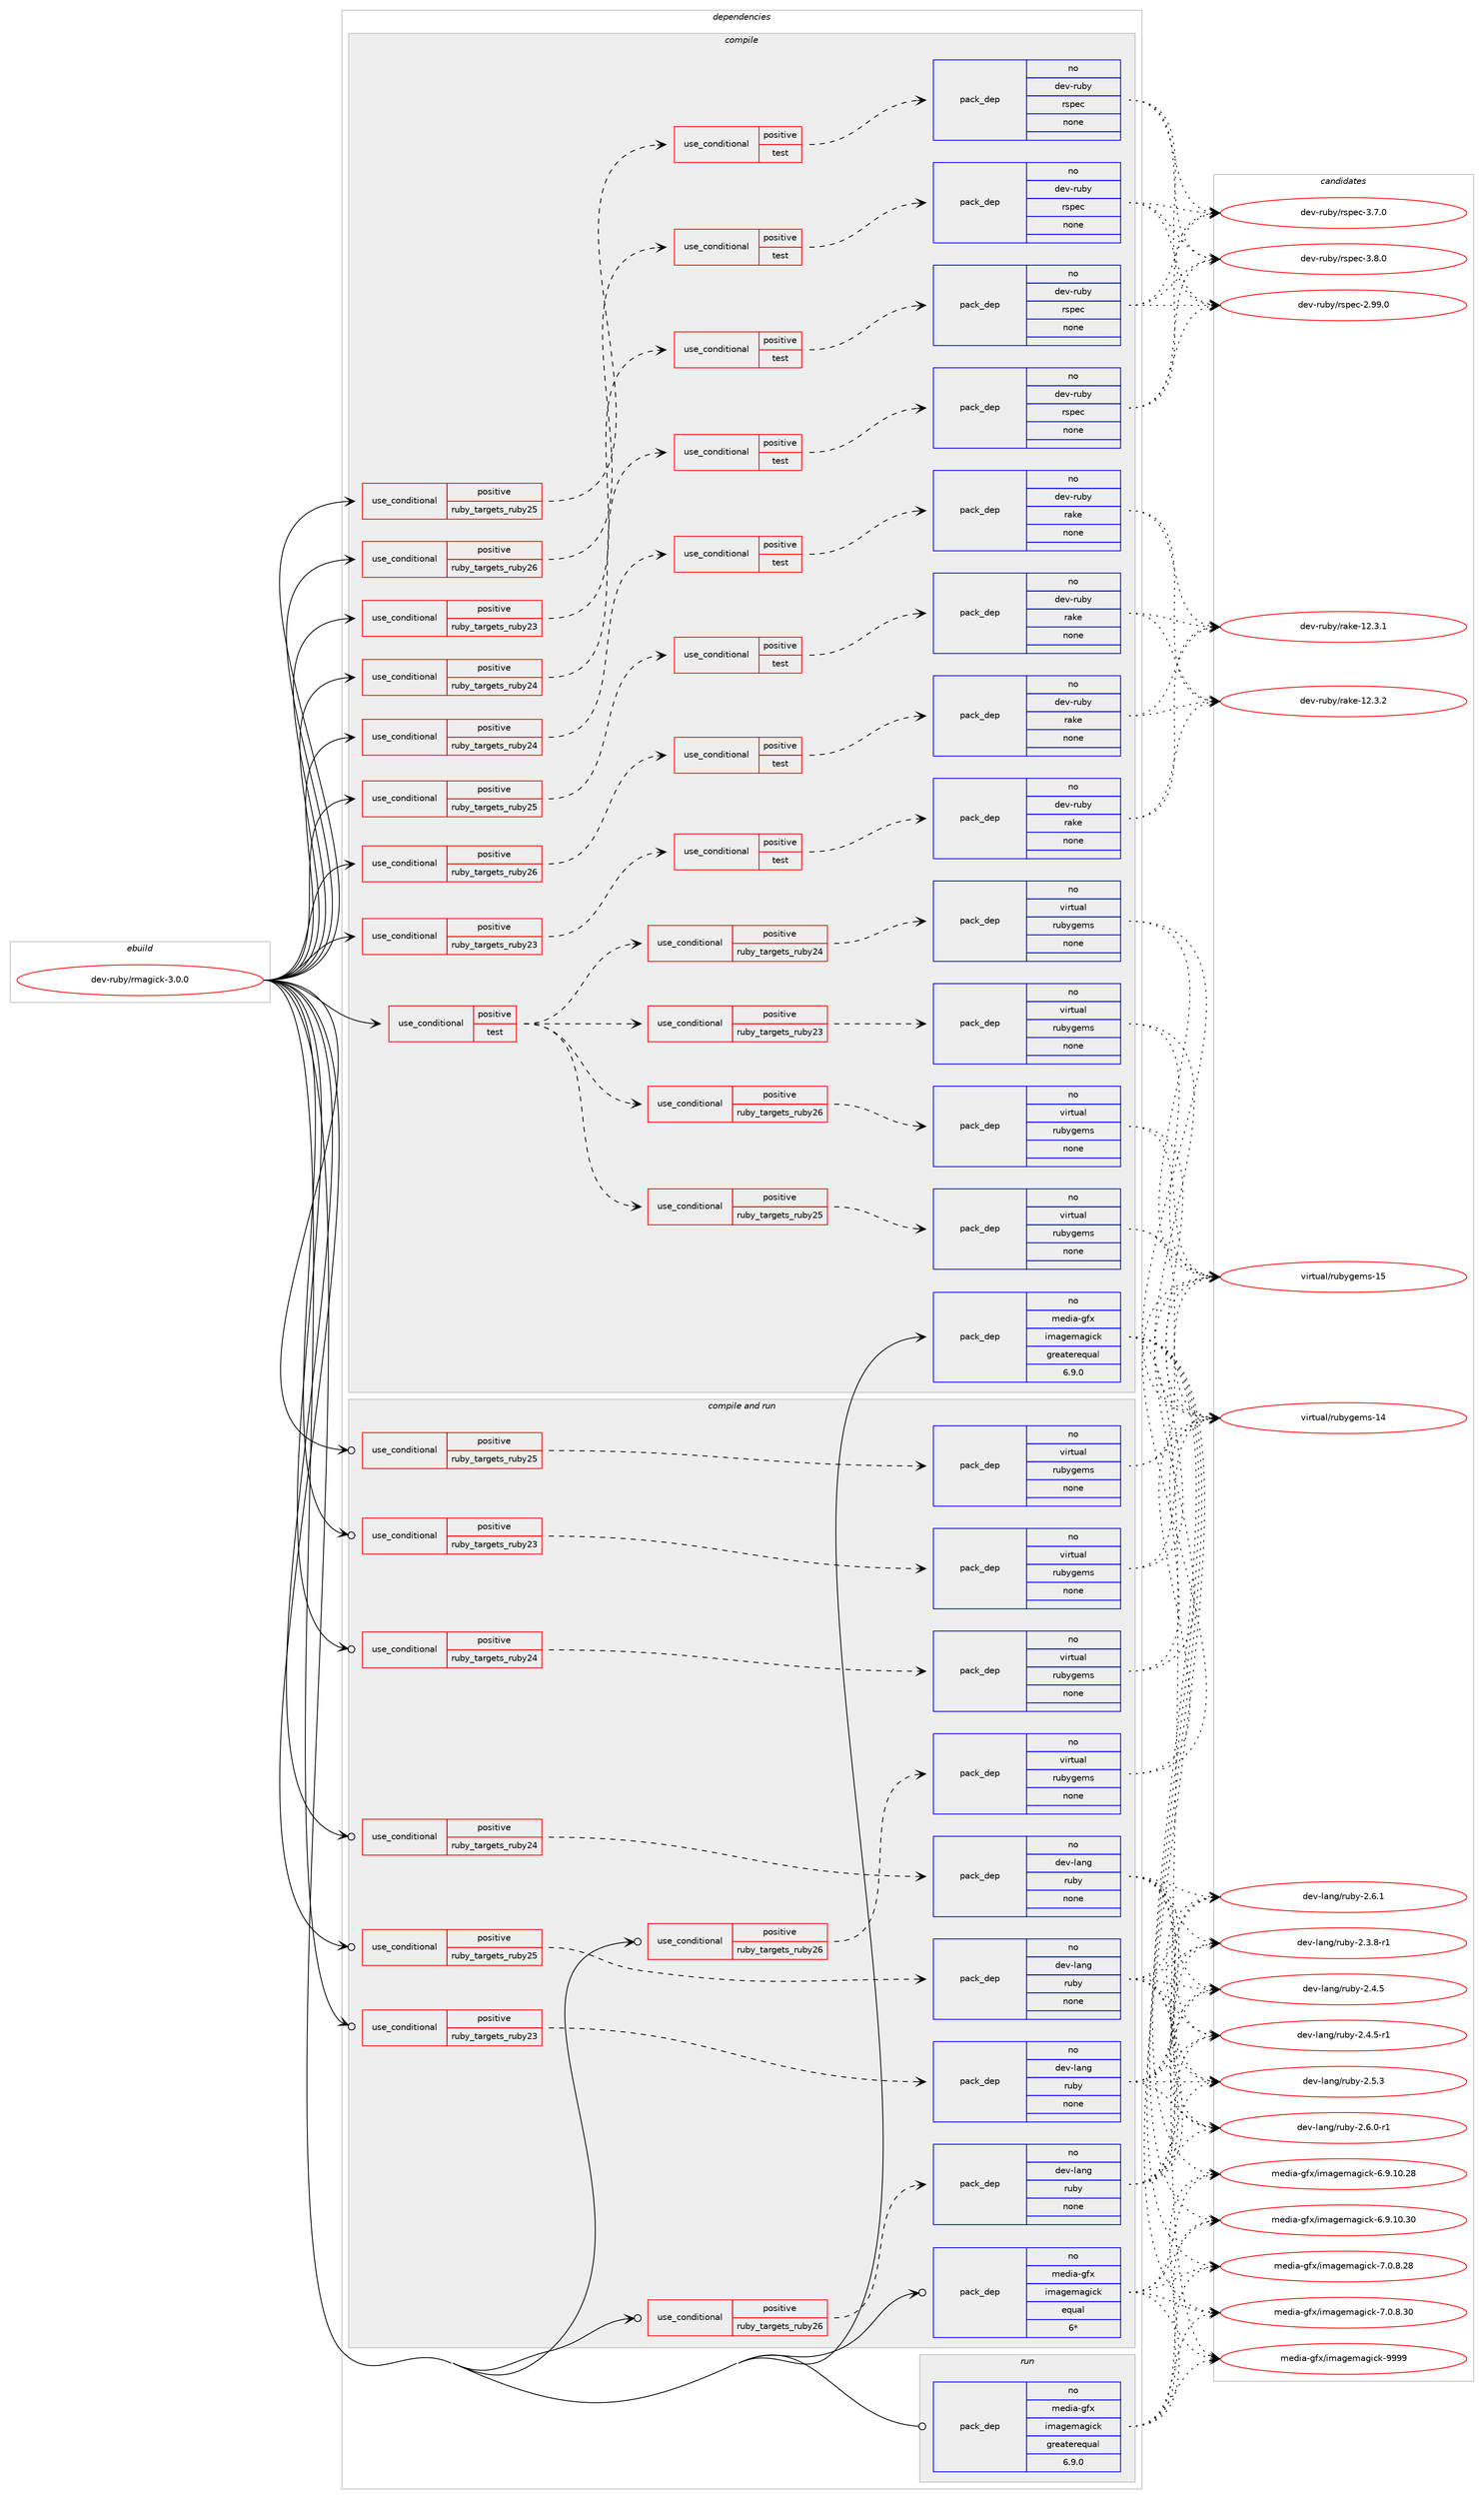 digraph prolog {

# *************
# Graph options
# *************

newrank=true;
concentrate=true;
compound=true;
graph [rankdir=LR,fontname=Helvetica,fontsize=10,ranksep=1.5];#, ranksep=2.5, nodesep=0.2];
edge  [arrowhead=vee];
node  [fontname=Helvetica,fontsize=10];

# **********
# The ebuild
# **********

subgraph cluster_leftcol {
color=gray;
rank=same;
label=<<i>ebuild</i>>;
id [label="dev-ruby/rmagick-3.0.0", color=red, width=4, href="../dev-ruby/rmagick-3.0.0.svg"];
}

# ****************
# The dependencies
# ****************

subgraph cluster_midcol {
color=gray;
label=<<i>dependencies</i>>;
subgraph cluster_compile {
fillcolor="#eeeeee";
style=filled;
label=<<i>compile</i>>;
subgraph cond413480 {
dependency1519468 [label=<<TABLE BORDER="0" CELLBORDER="1" CELLSPACING="0" CELLPADDING="4"><TR><TD ROWSPAN="3" CELLPADDING="10">use_conditional</TD></TR><TR><TD>positive</TD></TR><TR><TD>ruby_targets_ruby23</TD></TR></TABLE>>, shape=none, color=red];
subgraph cond413481 {
dependency1519469 [label=<<TABLE BORDER="0" CELLBORDER="1" CELLSPACING="0" CELLPADDING="4"><TR><TD ROWSPAN="3" CELLPADDING="10">use_conditional</TD></TR><TR><TD>positive</TD></TR><TR><TD>test</TD></TR></TABLE>>, shape=none, color=red];
subgraph pack1082482 {
dependency1519470 [label=<<TABLE BORDER="0" CELLBORDER="1" CELLSPACING="0" CELLPADDING="4" WIDTH="220"><TR><TD ROWSPAN="6" CELLPADDING="30">pack_dep</TD></TR><TR><TD WIDTH="110">no</TD></TR><TR><TD>dev-ruby</TD></TR><TR><TD>rake</TD></TR><TR><TD>none</TD></TR><TR><TD></TD></TR></TABLE>>, shape=none, color=blue];
}
dependency1519469:e -> dependency1519470:w [weight=20,style="dashed",arrowhead="vee"];
}
dependency1519468:e -> dependency1519469:w [weight=20,style="dashed",arrowhead="vee"];
}
id:e -> dependency1519468:w [weight=20,style="solid",arrowhead="vee"];
subgraph cond413482 {
dependency1519471 [label=<<TABLE BORDER="0" CELLBORDER="1" CELLSPACING="0" CELLPADDING="4"><TR><TD ROWSPAN="3" CELLPADDING="10">use_conditional</TD></TR><TR><TD>positive</TD></TR><TR><TD>ruby_targets_ruby23</TD></TR></TABLE>>, shape=none, color=red];
subgraph cond413483 {
dependency1519472 [label=<<TABLE BORDER="0" CELLBORDER="1" CELLSPACING="0" CELLPADDING="4"><TR><TD ROWSPAN="3" CELLPADDING="10">use_conditional</TD></TR><TR><TD>positive</TD></TR><TR><TD>test</TD></TR></TABLE>>, shape=none, color=red];
subgraph pack1082483 {
dependency1519473 [label=<<TABLE BORDER="0" CELLBORDER="1" CELLSPACING="0" CELLPADDING="4" WIDTH="220"><TR><TD ROWSPAN="6" CELLPADDING="30">pack_dep</TD></TR><TR><TD WIDTH="110">no</TD></TR><TR><TD>dev-ruby</TD></TR><TR><TD>rspec</TD></TR><TR><TD>none</TD></TR><TR><TD></TD></TR></TABLE>>, shape=none, color=blue];
}
dependency1519472:e -> dependency1519473:w [weight=20,style="dashed",arrowhead="vee"];
}
dependency1519471:e -> dependency1519472:w [weight=20,style="dashed",arrowhead="vee"];
}
id:e -> dependency1519471:w [weight=20,style="solid",arrowhead="vee"];
subgraph cond413484 {
dependency1519474 [label=<<TABLE BORDER="0" CELLBORDER="1" CELLSPACING="0" CELLPADDING="4"><TR><TD ROWSPAN="3" CELLPADDING="10">use_conditional</TD></TR><TR><TD>positive</TD></TR><TR><TD>ruby_targets_ruby24</TD></TR></TABLE>>, shape=none, color=red];
subgraph cond413485 {
dependency1519475 [label=<<TABLE BORDER="0" CELLBORDER="1" CELLSPACING="0" CELLPADDING="4"><TR><TD ROWSPAN="3" CELLPADDING="10">use_conditional</TD></TR><TR><TD>positive</TD></TR><TR><TD>test</TD></TR></TABLE>>, shape=none, color=red];
subgraph pack1082484 {
dependency1519476 [label=<<TABLE BORDER="0" CELLBORDER="1" CELLSPACING="0" CELLPADDING="4" WIDTH="220"><TR><TD ROWSPAN="6" CELLPADDING="30">pack_dep</TD></TR><TR><TD WIDTH="110">no</TD></TR><TR><TD>dev-ruby</TD></TR><TR><TD>rake</TD></TR><TR><TD>none</TD></TR><TR><TD></TD></TR></TABLE>>, shape=none, color=blue];
}
dependency1519475:e -> dependency1519476:w [weight=20,style="dashed",arrowhead="vee"];
}
dependency1519474:e -> dependency1519475:w [weight=20,style="dashed",arrowhead="vee"];
}
id:e -> dependency1519474:w [weight=20,style="solid",arrowhead="vee"];
subgraph cond413486 {
dependency1519477 [label=<<TABLE BORDER="0" CELLBORDER="1" CELLSPACING="0" CELLPADDING="4"><TR><TD ROWSPAN="3" CELLPADDING="10">use_conditional</TD></TR><TR><TD>positive</TD></TR><TR><TD>ruby_targets_ruby24</TD></TR></TABLE>>, shape=none, color=red];
subgraph cond413487 {
dependency1519478 [label=<<TABLE BORDER="0" CELLBORDER="1" CELLSPACING="0" CELLPADDING="4"><TR><TD ROWSPAN="3" CELLPADDING="10">use_conditional</TD></TR><TR><TD>positive</TD></TR><TR><TD>test</TD></TR></TABLE>>, shape=none, color=red];
subgraph pack1082485 {
dependency1519479 [label=<<TABLE BORDER="0" CELLBORDER="1" CELLSPACING="0" CELLPADDING="4" WIDTH="220"><TR><TD ROWSPAN="6" CELLPADDING="30">pack_dep</TD></TR><TR><TD WIDTH="110">no</TD></TR><TR><TD>dev-ruby</TD></TR><TR><TD>rspec</TD></TR><TR><TD>none</TD></TR><TR><TD></TD></TR></TABLE>>, shape=none, color=blue];
}
dependency1519478:e -> dependency1519479:w [weight=20,style="dashed",arrowhead="vee"];
}
dependency1519477:e -> dependency1519478:w [weight=20,style="dashed",arrowhead="vee"];
}
id:e -> dependency1519477:w [weight=20,style="solid",arrowhead="vee"];
subgraph cond413488 {
dependency1519480 [label=<<TABLE BORDER="0" CELLBORDER="1" CELLSPACING="0" CELLPADDING="4"><TR><TD ROWSPAN="3" CELLPADDING="10">use_conditional</TD></TR><TR><TD>positive</TD></TR><TR><TD>ruby_targets_ruby25</TD></TR></TABLE>>, shape=none, color=red];
subgraph cond413489 {
dependency1519481 [label=<<TABLE BORDER="0" CELLBORDER="1" CELLSPACING="0" CELLPADDING="4"><TR><TD ROWSPAN="3" CELLPADDING="10">use_conditional</TD></TR><TR><TD>positive</TD></TR><TR><TD>test</TD></TR></TABLE>>, shape=none, color=red];
subgraph pack1082486 {
dependency1519482 [label=<<TABLE BORDER="0" CELLBORDER="1" CELLSPACING="0" CELLPADDING="4" WIDTH="220"><TR><TD ROWSPAN="6" CELLPADDING="30">pack_dep</TD></TR><TR><TD WIDTH="110">no</TD></TR><TR><TD>dev-ruby</TD></TR><TR><TD>rake</TD></TR><TR><TD>none</TD></TR><TR><TD></TD></TR></TABLE>>, shape=none, color=blue];
}
dependency1519481:e -> dependency1519482:w [weight=20,style="dashed",arrowhead="vee"];
}
dependency1519480:e -> dependency1519481:w [weight=20,style="dashed",arrowhead="vee"];
}
id:e -> dependency1519480:w [weight=20,style="solid",arrowhead="vee"];
subgraph cond413490 {
dependency1519483 [label=<<TABLE BORDER="0" CELLBORDER="1" CELLSPACING="0" CELLPADDING="4"><TR><TD ROWSPAN="3" CELLPADDING="10">use_conditional</TD></TR><TR><TD>positive</TD></TR><TR><TD>ruby_targets_ruby25</TD></TR></TABLE>>, shape=none, color=red];
subgraph cond413491 {
dependency1519484 [label=<<TABLE BORDER="0" CELLBORDER="1" CELLSPACING="0" CELLPADDING="4"><TR><TD ROWSPAN="3" CELLPADDING="10">use_conditional</TD></TR><TR><TD>positive</TD></TR><TR><TD>test</TD></TR></TABLE>>, shape=none, color=red];
subgraph pack1082487 {
dependency1519485 [label=<<TABLE BORDER="0" CELLBORDER="1" CELLSPACING="0" CELLPADDING="4" WIDTH="220"><TR><TD ROWSPAN="6" CELLPADDING="30">pack_dep</TD></TR><TR><TD WIDTH="110">no</TD></TR><TR><TD>dev-ruby</TD></TR><TR><TD>rspec</TD></TR><TR><TD>none</TD></TR><TR><TD></TD></TR></TABLE>>, shape=none, color=blue];
}
dependency1519484:e -> dependency1519485:w [weight=20,style="dashed",arrowhead="vee"];
}
dependency1519483:e -> dependency1519484:w [weight=20,style="dashed",arrowhead="vee"];
}
id:e -> dependency1519483:w [weight=20,style="solid",arrowhead="vee"];
subgraph cond413492 {
dependency1519486 [label=<<TABLE BORDER="0" CELLBORDER="1" CELLSPACING="0" CELLPADDING="4"><TR><TD ROWSPAN="3" CELLPADDING="10">use_conditional</TD></TR><TR><TD>positive</TD></TR><TR><TD>ruby_targets_ruby26</TD></TR></TABLE>>, shape=none, color=red];
subgraph cond413493 {
dependency1519487 [label=<<TABLE BORDER="0" CELLBORDER="1" CELLSPACING="0" CELLPADDING="4"><TR><TD ROWSPAN="3" CELLPADDING="10">use_conditional</TD></TR><TR><TD>positive</TD></TR><TR><TD>test</TD></TR></TABLE>>, shape=none, color=red];
subgraph pack1082488 {
dependency1519488 [label=<<TABLE BORDER="0" CELLBORDER="1" CELLSPACING="0" CELLPADDING="4" WIDTH="220"><TR><TD ROWSPAN="6" CELLPADDING="30">pack_dep</TD></TR><TR><TD WIDTH="110">no</TD></TR><TR><TD>dev-ruby</TD></TR><TR><TD>rake</TD></TR><TR><TD>none</TD></TR><TR><TD></TD></TR></TABLE>>, shape=none, color=blue];
}
dependency1519487:e -> dependency1519488:w [weight=20,style="dashed",arrowhead="vee"];
}
dependency1519486:e -> dependency1519487:w [weight=20,style="dashed",arrowhead="vee"];
}
id:e -> dependency1519486:w [weight=20,style="solid",arrowhead="vee"];
subgraph cond413494 {
dependency1519489 [label=<<TABLE BORDER="0" CELLBORDER="1" CELLSPACING="0" CELLPADDING="4"><TR><TD ROWSPAN="3" CELLPADDING="10">use_conditional</TD></TR><TR><TD>positive</TD></TR><TR><TD>ruby_targets_ruby26</TD></TR></TABLE>>, shape=none, color=red];
subgraph cond413495 {
dependency1519490 [label=<<TABLE BORDER="0" CELLBORDER="1" CELLSPACING="0" CELLPADDING="4"><TR><TD ROWSPAN="3" CELLPADDING="10">use_conditional</TD></TR><TR><TD>positive</TD></TR><TR><TD>test</TD></TR></TABLE>>, shape=none, color=red];
subgraph pack1082489 {
dependency1519491 [label=<<TABLE BORDER="0" CELLBORDER="1" CELLSPACING="0" CELLPADDING="4" WIDTH="220"><TR><TD ROWSPAN="6" CELLPADDING="30">pack_dep</TD></TR><TR><TD WIDTH="110">no</TD></TR><TR><TD>dev-ruby</TD></TR><TR><TD>rspec</TD></TR><TR><TD>none</TD></TR><TR><TD></TD></TR></TABLE>>, shape=none, color=blue];
}
dependency1519490:e -> dependency1519491:w [weight=20,style="dashed",arrowhead="vee"];
}
dependency1519489:e -> dependency1519490:w [weight=20,style="dashed",arrowhead="vee"];
}
id:e -> dependency1519489:w [weight=20,style="solid",arrowhead="vee"];
subgraph cond413496 {
dependency1519492 [label=<<TABLE BORDER="0" CELLBORDER="1" CELLSPACING="0" CELLPADDING="4"><TR><TD ROWSPAN="3" CELLPADDING="10">use_conditional</TD></TR><TR><TD>positive</TD></TR><TR><TD>test</TD></TR></TABLE>>, shape=none, color=red];
subgraph cond413497 {
dependency1519493 [label=<<TABLE BORDER="0" CELLBORDER="1" CELLSPACING="0" CELLPADDING="4"><TR><TD ROWSPAN="3" CELLPADDING="10">use_conditional</TD></TR><TR><TD>positive</TD></TR><TR><TD>ruby_targets_ruby23</TD></TR></TABLE>>, shape=none, color=red];
subgraph pack1082490 {
dependency1519494 [label=<<TABLE BORDER="0" CELLBORDER="1" CELLSPACING="0" CELLPADDING="4" WIDTH="220"><TR><TD ROWSPAN="6" CELLPADDING="30">pack_dep</TD></TR><TR><TD WIDTH="110">no</TD></TR><TR><TD>virtual</TD></TR><TR><TD>rubygems</TD></TR><TR><TD>none</TD></TR><TR><TD></TD></TR></TABLE>>, shape=none, color=blue];
}
dependency1519493:e -> dependency1519494:w [weight=20,style="dashed",arrowhead="vee"];
}
dependency1519492:e -> dependency1519493:w [weight=20,style="dashed",arrowhead="vee"];
subgraph cond413498 {
dependency1519495 [label=<<TABLE BORDER="0" CELLBORDER="1" CELLSPACING="0" CELLPADDING="4"><TR><TD ROWSPAN="3" CELLPADDING="10">use_conditional</TD></TR><TR><TD>positive</TD></TR><TR><TD>ruby_targets_ruby24</TD></TR></TABLE>>, shape=none, color=red];
subgraph pack1082491 {
dependency1519496 [label=<<TABLE BORDER="0" CELLBORDER="1" CELLSPACING="0" CELLPADDING="4" WIDTH="220"><TR><TD ROWSPAN="6" CELLPADDING="30">pack_dep</TD></TR><TR><TD WIDTH="110">no</TD></TR><TR><TD>virtual</TD></TR><TR><TD>rubygems</TD></TR><TR><TD>none</TD></TR><TR><TD></TD></TR></TABLE>>, shape=none, color=blue];
}
dependency1519495:e -> dependency1519496:w [weight=20,style="dashed",arrowhead="vee"];
}
dependency1519492:e -> dependency1519495:w [weight=20,style="dashed",arrowhead="vee"];
subgraph cond413499 {
dependency1519497 [label=<<TABLE BORDER="0" CELLBORDER="1" CELLSPACING="0" CELLPADDING="4"><TR><TD ROWSPAN="3" CELLPADDING="10">use_conditional</TD></TR><TR><TD>positive</TD></TR><TR><TD>ruby_targets_ruby25</TD></TR></TABLE>>, shape=none, color=red];
subgraph pack1082492 {
dependency1519498 [label=<<TABLE BORDER="0" CELLBORDER="1" CELLSPACING="0" CELLPADDING="4" WIDTH="220"><TR><TD ROWSPAN="6" CELLPADDING="30">pack_dep</TD></TR><TR><TD WIDTH="110">no</TD></TR><TR><TD>virtual</TD></TR><TR><TD>rubygems</TD></TR><TR><TD>none</TD></TR><TR><TD></TD></TR></TABLE>>, shape=none, color=blue];
}
dependency1519497:e -> dependency1519498:w [weight=20,style="dashed",arrowhead="vee"];
}
dependency1519492:e -> dependency1519497:w [weight=20,style="dashed",arrowhead="vee"];
subgraph cond413500 {
dependency1519499 [label=<<TABLE BORDER="0" CELLBORDER="1" CELLSPACING="0" CELLPADDING="4"><TR><TD ROWSPAN="3" CELLPADDING="10">use_conditional</TD></TR><TR><TD>positive</TD></TR><TR><TD>ruby_targets_ruby26</TD></TR></TABLE>>, shape=none, color=red];
subgraph pack1082493 {
dependency1519500 [label=<<TABLE BORDER="0" CELLBORDER="1" CELLSPACING="0" CELLPADDING="4" WIDTH="220"><TR><TD ROWSPAN="6" CELLPADDING="30">pack_dep</TD></TR><TR><TD WIDTH="110">no</TD></TR><TR><TD>virtual</TD></TR><TR><TD>rubygems</TD></TR><TR><TD>none</TD></TR><TR><TD></TD></TR></TABLE>>, shape=none, color=blue];
}
dependency1519499:e -> dependency1519500:w [weight=20,style="dashed",arrowhead="vee"];
}
dependency1519492:e -> dependency1519499:w [weight=20,style="dashed",arrowhead="vee"];
}
id:e -> dependency1519492:w [weight=20,style="solid",arrowhead="vee"];
subgraph pack1082494 {
dependency1519501 [label=<<TABLE BORDER="0" CELLBORDER="1" CELLSPACING="0" CELLPADDING="4" WIDTH="220"><TR><TD ROWSPAN="6" CELLPADDING="30">pack_dep</TD></TR><TR><TD WIDTH="110">no</TD></TR><TR><TD>media-gfx</TD></TR><TR><TD>imagemagick</TD></TR><TR><TD>greaterequal</TD></TR><TR><TD>6.9.0</TD></TR></TABLE>>, shape=none, color=blue];
}
id:e -> dependency1519501:w [weight=20,style="solid",arrowhead="vee"];
}
subgraph cluster_compileandrun {
fillcolor="#eeeeee";
style=filled;
label=<<i>compile and run</i>>;
subgraph cond413501 {
dependency1519502 [label=<<TABLE BORDER="0" CELLBORDER="1" CELLSPACING="0" CELLPADDING="4"><TR><TD ROWSPAN="3" CELLPADDING="10">use_conditional</TD></TR><TR><TD>positive</TD></TR><TR><TD>ruby_targets_ruby23</TD></TR></TABLE>>, shape=none, color=red];
subgraph pack1082495 {
dependency1519503 [label=<<TABLE BORDER="0" CELLBORDER="1" CELLSPACING="0" CELLPADDING="4" WIDTH="220"><TR><TD ROWSPAN="6" CELLPADDING="30">pack_dep</TD></TR><TR><TD WIDTH="110">no</TD></TR><TR><TD>dev-lang</TD></TR><TR><TD>ruby</TD></TR><TR><TD>none</TD></TR><TR><TD></TD></TR></TABLE>>, shape=none, color=blue];
}
dependency1519502:e -> dependency1519503:w [weight=20,style="dashed",arrowhead="vee"];
}
id:e -> dependency1519502:w [weight=20,style="solid",arrowhead="odotvee"];
subgraph cond413502 {
dependency1519504 [label=<<TABLE BORDER="0" CELLBORDER="1" CELLSPACING="0" CELLPADDING="4"><TR><TD ROWSPAN="3" CELLPADDING="10">use_conditional</TD></TR><TR><TD>positive</TD></TR><TR><TD>ruby_targets_ruby23</TD></TR></TABLE>>, shape=none, color=red];
subgraph pack1082496 {
dependency1519505 [label=<<TABLE BORDER="0" CELLBORDER="1" CELLSPACING="0" CELLPADDING="4" WIDTH="220"><TR><TD ROWSPAN="6" CELLPADDING="30">pack_dep</TD></TR><TR><TD WIDTH="110">no</TD></TR><TR><TD>virtual</TD></TR><TR><TD>rubygems</TD></TR><TR><TD>none</TD></TR><TR><TD></TD></TR></TABLE>>, shape=none, color=blue];
}
dependency1519504:e -> dependency1519505:w [weight=20,style="dashed",arrowhead="vee"];
}
id:e -> dependency1519504:w [weight=20,style="solid",arrowhead="odotvee"];
subgraph cond413503 {
dependency1519506 [label=<<TABLE BORDER="0" CELLBORDER="1" CELLSPACING="0" CELLPADDING="4"><TR><TD ROWSPAN="3" CELLPADDING="10">use_conditional</TD></TR><TR><TD>positive</TD></TR><TR><TD>ruby_targets_ruby24</TD></TR></TABLE>>, shape=none, color=red];
subgraph pack1082497 {
dependency1519507 [label=<<TABLE BORDER="0" CELLBORDER="1" CELLSPACING="0" CELLPADDING="4" WIDTH="220"><TR><TD ROWSPAN="6" CELLPADDING="30">pack_dep</TD></TR><TR><TD WIDTH="110">no</TD></TR><TR><TD>dev-lang</TD></TR><TR><TD>ruby</TD></TR><TR><TD>none</TD></TR><TR><TD></TD></TR></TABLE>>, shape=none, color=blue];
}
dependency1519506:e -> dependency1519507:w [weight=20,style="dashed",arrowhead="vee"];
}
id:e -> dependency1519506:w [weight=20,style="solid",arrowhead="odotvee"];
subgraph cond413504 {
dependency1519508 [label=<<TABLE BORDER="0" CELLBORDER="1" CELLSPACING="0" CELLPADDING="4"><TR><TD ROWSPAN="3" CELLPADDING="10">use_conditional</TD></TR><TR><TD>positive</TD></TR><TR><TD>ruby_targets_ruby24</TD></TR></TABLE>>, shape=none, color=red];
subgraph pack1082498 {
dependency1519509 [label=<<TABLE BORDER="0" CELLBORDER="1" CELLSPACING="0" CELLPADDING="4" WIDTH="220"><TR><TD ROWSPAN="6" CELLPADDING="30">pack_dep</TD></TR><TR><TD WIDTH="110">no</TD></TR><TR><TD>virtual</TD></TR><TR><TD>rubygems</TD></TR><TR><TD>none</TD></TR><TR><TD></TD></TR></TABLE>>, shape=none, color=blue];
}
dependency1519508:e -> dependency1519509:w [weight=20,style="dashed",arrowhead="vee"];
}
id:e -> dependency1519508:w [weight=20,style="solid",arrowhead="odotvee"];
subgraph cond413505 {
dependency1519510 [label=<<TABLE BORDER="0" CELLBORDER="1" CELLSPACING="0" CELLPADDING="4"><TR><TD ROWSPAN="3" CELLPADDING="10">use_conditional</TD></TR><TR><TD>positive</TD></TR><TR><TD>ruby_targets_ruby25</TD></TR></TABLE>>, shape=none, color=red];
subgraph pack1082499 {
dependency1519511 [label=<<TABLE BORDER="0" CELLBORDER="1" CELLSPACING="0" CELLPADDING="4" WIDTH="220"><TR><TD ROWSPAN="6" CELLPADDING="30">pack_dep</TD></TR><TR><TD WIDTH="110">no</TD></TR><TR><TD>dev-lang</TD></TR><TR><TD>ruby</TD></TR><TR><TD>none</TD></TR><TR><TD></TD></TR></TABLE>>, shape=none, color=blue];
}
dependency1519510:e -> dependency1519511:w [weight=20,style="dashed",arrowhead="vee"];
}
id:e -> dependency1519510:w [weight=20,style="solid",arrowhead="odotvee"];
subgraph cond413506 {
dependency1519512 [label=<<TABLE BORDER="0" CELLBORDER="1" CELLSPACING="0" CELLPADDING="4"><TR><TD ROWSPAN="3" CELLPADDING="10">use_conditional</TD></TR><TR><TD>positive</TD></TR><TR><TD>ruby_targets_ruby25</TD></TR></TABLE>>, shape=none, color=red];
subgraph pack1082500 {
dependency1519513 [label=<<TABLE BORDER="0" CELLBORDER="1" CELLSPACING="0" CELLPADDING="4" WIDTH="220"><TR><TD ROWSPAN="6" CELLPADDING="30">pack_dep</TD></TR><TR><TD WIDTH="110">no</TD></TR><TR><TD>virtual</TD></TR><TR><TD>rubygems</TD></TR><TR><TD>none</TD></TR><TR><TD></TD></TR></TABLE>>, shape=none, color=blue];
}
dependency1519512:e -> dependency1519513:w [weight=20,style="dashed",arrowhead="vee"];
}
id:e -> dependency1519512:w [weight=20,style="solid",arrowhead="odotvee"];
subgraph cond413507 {
dependency1519514 [label=<<TABLE BORDER="0" CELLBORDER="1" CELLSPACING="0" CELLPADDING="4"><TR><TD ROWSPAN="3" CELLPADDING="10">use_conditional</TD></TR><TR><TD>positive</TD></TR><TR><TD>ruby_targets_ruby26</TD></TR></TABLE>>, shape=none, color=red];
subgraph pack1082501 {
dependency1519515 [label=<<TABLE BORDER="0" CELLBORDER="1" CELLSPACING="0" CELLPADDING="4" WIDTH="220"><TR><TD ROWSPAN="6" CELLPADDING="30">pack_dep</TD></TR><TR><TD WIDTH="110">no</TD></TR><TR><TD>dev-lang</TD></TR><TR><TD>ruby</TD></TR><TR><TD>none</TD></TR><TR><TD></TD></TR></TABLE>>, shape=none, color=blue];
}
dependency1519514:e -> dependency1519515:w [weight=20,style="dashed",arrowhead="vee"];
}
id:e -> dependency1519514:w [weight=20,style="solid",arrowhead="odotvee"];
subgraph cond413508 {
dependency1519516 [label=<<TABLE BORDER="0" CELLBORDER="1" CELLSPACING="0" CELLPADDING="4"><TR><TD ROWSPAN="3" CELLPADDING="10">use_conditional</TD></TR><TR><TD>positive</TD></TR><TR><TD>ruby_targets_ruby26</TD></TR></TABLE>>, shape=none, color=red];
subgraph pack1082502 {
dependency1519517 [label=<<TABLE BORDER="0" CELLBORDER="1" CELLSPACING="0" CELLPADDING="4" WIDTH="220"><TR><TD ROWSPAN="6" CELLPADDING="30">pack_dep</TD></TR><TR><TD WIDTH="110">no</TD></TR><TR><TD>virtual</TD></TR><TR><TD>rubygems</TD></TR><TR><TD>none</TD></TR><TR><TD></TD></TR></TABLE>>, shape=none, color=blue];
}
dependency1519516:e -> dependency1519517:w [weight=20,style="dashed",arrowhead="vee"];
}
id:e -> dependency1519516:w [weight=20,style="solid",arrowhead="odotvee"];
subgraph pack1082503 {
dependency1519518 [label=<<TABLE BORDER="0" CELLBORDER="1" CELLSPACING="0" CELLPADDING="4" WIDTH="220"><TR><TD ROWSPAN="6" CELLPADDING="30">pack_dep</TD></TR><TR><TD WIDTH="110">no</TD></TR><TR><TD>media-gfx</TD></TR><TR><TD>imagemagick</TD></TR><TR><TD>equal</TD></TR><TR><TD>6*</TD></TR></TABLE>>, shape=none, color=blue];
}
id:e -> dependency1519518:w [weight=20,style="solid",arrowhead="odotvee"];
}
subgraph cluster_run {
fillcolor="#eeeeee";
style=filled;
label=<<i>run</i>>;
subgraph pack1082504 {
dependency1519519 [label=<<TABLE BORDER="0" CELLBORDER="1" CELLSPACING="0" CELLPADDING="4" WIDTH="220"><TR><TD ROWSPAN="6" CELLPADDING="30">pack_dep</TD></TR><TR><TD WIDTH="110">no</TD></TR><TR><TD>media-gfx</TD></TR><TR><TD>imagemagick</TD></TR><TR><TD>greaterequal</TD></TR><TR><TD>6.9.0</TD></TR></TABLE>>, shape=none, color=blue];
}
id:e -> dependency1519519:w [weight=20,style="solid",arrowhead="odot"];
}
}

# **************
# The candidates
# **************

subgraph cluster_choices {
rank=same;
color=gray;
label=<<i>candidates</i>>;

subgraph choice1082482 {
color=black;
nodesep=1;
choice1001011184511411798121471149710710145495046514649 [label="dev-ruby/rake-12.3.1", color=red, width=4,href="../dev-ruby/rake-12.3.1.svg"];
choice1001011184511411798121471149710710145495046514650 [label="dev-ruby/rake-12.3.2", color=red, width=4,href="../dev-ruby/rake-12.3.2.svg"];
dependency1519470:e -> choice1001011184511411798121471149710710145495046514649:w [style=dotted,weight="100"];
dependency1519470:e -> choice1001011184511411798121471149710710145495046514650:w [style=dotted,weight="100"];
}
subgraph choice1082483 {
color=black;
nodesep=1;
choice1001011184511411798121471141151121019945504657574648 [label="dev-ruby/rspec-2.99.0", color=red, width=4,href="../dev-ruby/rspec-2.99.0.svg"];
choice10010111845114117981214711411511210199455146554648 [label="dev-ruby/rspec-3.7.0", color=red, width=4,href="../dev-ruby/rspec-3.7.0.svg"];
choice10010111845114117981214711411511210199455146564648 [label="dev-ruby/rspec-3.8.0", color=red, width=4,href="../dev-ruby/rspec-3.8.0.svg"];
dependency1519473:e -> choice1001011184511411798121471141151121019945504657574648:w [style=dotted,weight="100"];
dependency1519473:e -> choice10010111845114117981214711411511210199455146554648:w [style=dotted,weight="100"];
dependency1519473:e -> choice10010111845114117981214711411511210199455146564648:w [style=dotted,weight="100"];
}
subgraph choice1082484 {
color=black;
nodesep=1;
choice1001011184511411798121471149710710145495046514649 [label="dev-ruby/rake-12.3.1", color=red, width=4,href="../dev-ruby/rake-12.3.1.svg"];
choice1001011184511411798121471149710710145495046514650 [label="dev-ruby/rake-12.3.2", color=red, width=4,href="../dev-ruby/rake-12.3.2.svg"];
dependency1519476:e -> choice1001011184511411798121471149710710145495046514649:w [style=dotted,weight="100"];
dependency1519476:e -> choice1001011184511411798121471149710710145495046514650:w [style=dotted,weight="100"];
}
subgraph choice1082485 {
color=black;
nodesep=1;
choice1001011184511411798121471141151121019945504657574648 [label="dev-ruby/rspec-2.99.0", color=red, width=4,href="../dev-ruby/rspec-2.99.0.svg"];
choice10010111845114117981214711411511210199455146554648 [label="dev-ruby/rspec-3.7.0", color=red, width=4,href="../dev-ruby/rspec-3.7.0.svg"];
choice10010111845114117981214711411511210199455146564648 [label="dev-ruby/rspec-3.8.0", color=red, width=4,href="../dev-ruby/rspec-3.8.0.svg"];
dependency1519479:e -> choice1001011184511411798121471141151121019945504657574648:w [style=dotted,weight="100"];
dependency1519479:e -> choice10010111845114117981214711411511210199455146554648:w [style=dotted,weight="100"];
dependency1519479:e -> choice10010111845114117981214711411511210199455146564648:w [style=dotted,weight="100"];
}
subgraph choice1082486 {
color=black;
nodesep=1;
choice1001011184511411798121471149710710145495046514649 [label="dev-ruby/rake-12.3.1", color=red, width=4,href="../dev-ruby/rake-12.3.1.svg"];
choice1001011184511411798121471149710710145495046514650 [label="dev-ruby/rake-12.3.2", color=red, width=4,href="../dev-ruby/rake-12.3.2.svg"];
dependency1519482:e -> choice1001011184511411798121471149710710145495046514649:w [style=dotted,weight="100"];
dependency1519482:e -> choice1001011184511411798121471149710710145495046514650:w [style=dotted,weight="100"];
}
subgraph choice1082487 {
color=black;
nodesep=1;
choice1001011184511411798121471141151121019945504657574648 [label="dev-ruby/rspec-2.99.0", color=red, width=4,href="../dev-ruby/rspec-2.99.0.svg"];
choice10010111845114117981214711411511210199455146554648 [label="dev-ruby/rspec-3.7.0", color=red, width=4,href="../dev-ruby/rspec-3.7.0.svg"];
choice10010111845114117981214711411511210199455146564648 [label="dev-ruby/rspec-3.8.0", color=red, width=4,href="../dev-ruby/rspec-3.8.0.svg"];
dependency1519485:e -> choice1001011184511411798121471141151121019945504657574648:w [style=dotted,weight="100"];
dependency1519485:e -> choice10010111845114117981214711411511210199455146554648:w [style=dotted,weight="100"];
dependency1519485:e -> choice10010111845114117981214711411511210199455146564648:w [style=dotted,weight="100"];
}
subgraph choice1082488 {
color=black;
nodesep=1;
choice1001011184511411798121471149710710145495046514649 [label="dev-ruby/rake-12.3.1", color=red, width=4,href="../dev-ruby/rake-12.3.1.svg"];
choice1001011184511411798121471149710710145495046514650 [label="dev-ruby/rake-12.3.2", color=red, width=4,href="../dev-ruby/rake-12.3.2.svg"];
dependency1519488:e -> choice1001011184511411798121471149710710145495046514649:w [style=dotted,weight="100"];
dependency1519488:e -> choice1001011184511411798121471149710710145495046514650:w [style=dotted,weight="100"];
}
subgraph choice1082489 {
color=black;
nodesep=1;
choice1001011184511411798121471141151121019945504657574648 [label="dev-ruby/rspec-2.99.0", color=red, width=4,href="../dev-ruby/rspec-2.99.0.svg"];
choice10010111845114117981214711411511210199455146554648 [label="dev-ruby/rspec-3.7.0", color=red, width=4,href="../dev-ruby/rspec-3.7.0.svg"];
choice10010111845114117981214711411511210199455146564648 [label="dev-ruby/rspec-3.8.0", color=red, width=4,href="../dev-ruby/rspec-3.8.0.svg"];
dependency1519491:e -> choice1001011184511411798121471141151121019945504657574648:w [style=dotted,weight="100"];
dependency1519491:e -> choice10010111845114117981214711411511210199455146554648:w [style=dotted,weight="100"];
dependency1519491:e -> choice10010111845114117981214711411511210199455146564648:w [style=dotted,weight="100"];
}
subgraph choice1082490 {
color=black;
nodesep=1;
choice118105114116117971084711411798121103101109115454952 [label="virtual/rubygems-14", color=red, width=4,href="../virtual/rubygems-14.svg"];
choice118105114116117971084711411798121103101109115454953 [label="virtual/rubygems-15", color=red, width=4,href="../virtual/rubygems-15.svg"];
dependency1519494:e -> choice118105114116117971084711411798121103101109115454952:w [style=dotted,weight="100"];
dependency1519494:e -> choice118105114116117971084711411798121103101109115454953:w [style=dotted,weight="100"];
}
subgraph choice1082491 {
color=black;
nodesep=1;
choice118105114116117971084711411798121103101109115454952 [label="virtual/rubygems-14", color=red, width=4,href="../virtual/rubygems-14.svg"];
choice118105114116117971084711411798121103101109115454953 [label="virtual/rubygems-15", color=red, width=4,href="../virtual/rubygems-15.svg"];
dependency1519496:e -> choice118105114116117971084711411798121103101109115454952:w [style=dotted,weight="100"];
dependency1519496:e -> choice118105114116117971084711411798121103101109115454953:w [style=dotted,weight="100"];
}
subgraph choice1082492 {
color=black;
nodesep=1;
choice118105114116117971084711411798121103101109115454952 [label="virtual/rubygems-14", color=red, width=4,href="../virtual/rubygems-14.svg"];
choice118105114116117971084711411798121103101109115454953 [label="virtual/rubygems-15", color=red, width=4,href="../virtual/rubygems-15.svg"];
dependency1519498:e -> choice118105114116117971084711411798121103101109115454952:w [style=dotted,weight="100"];
dependency1519498:e -> choice118105114116117971084711411798121103101109115454953:w [style=dotted,weight="100"];
}
subgraph choice1082493 {
color=black;
nodesep=1;
choice118105114116117971084711411798121103101109115454952 [label="virtual/rubygems-14", color=red, width=4,href="../virtual/rubygems-14.svg"];
choice118105114116117971084711411798121103101109115454953 [label="virtual/rubygems-15", color=red, width=4,href="../virtual/rubygems-15.svg"];
dependency1519500:e -> choice118105114116117971084711411798121103101109115454952:w [style=dotted,weight="100"];
dependency1519500:e -> choice118105114116117971084711411798121103101109115454953:w [style=dotted,weight="100"];
}
subgraph choice1082494 {
color=black;
nodesep=1;
choice10910110010597451031021204710510997103101109971031059910745544657464948465056 [label="media-gfx/imagemagick-6.9.10.28", color=red, width=4,href="../media-gfx/imagemagick-6.9.10.28.svg"];
choice10910110010597451031021204710510997103101109971031059910745544657464948465148 [label="media-gfx/imagemagick-6.9.10.30", color=red, width=4,href="../media-gfx/imagemagick-6.9.10.30.svg"];
choice109101100105974510310212047105109971031011099710310599107455546484656465056 [label="media-gfx/imagemagick-7.0.8.28", color=red, width=4,href="../media-gfx/imagemagick-7.0.8.28.svg"];
choice109101100105974510310212047105109971031011099710310599107455546484656465148 [label="media-gfx/imagemagick-7.0.8.30", color=red, width=4,href="../media-gfx/imagemagick-7.0.8.30.svg"];
choice1091011001059745103102120471051099710310110997103105991074557575757 [label="media-gfx/imagemagick-9999", color=red, width=4,href="../media-gfx/imagemagick-9999.svg"];
dependency1519501:e -> choice10910110010597451031021204710510997103101109971031059910745544657464948465056:w [style=dotted,weight="100"];
dependency1519501:e -> choice10910110010597451031021204710510997103101109971031059910745544657464948465148:w [style=dotted,weight="100"];
dependency1519501:e -> choice109101100105974510310212047105109971031011099710310599107455546484656465056:w [style=dotted,weight="100"];
dependency1519501:e -> choice109101100105974510310212047105109971031011099710310599107455546484656465148:w [style=dotted,weight="100"];
dependency1519501:e -> choice1091011001059745103102120471051099710310110997103105991074557575757:w [style=dotted,weight="100"];
}
subgraph choice1082495 {
color=black;
nodesep=1;
choice100101118451089711010347114117981214550465146564511449 [label="dev-lang/ruby-2.3.8-r1", color=red, width=4,href="../dev-lang/ruby-2.3.8-r1.svg"];
choice10010111845108971101034711411798121455046524653 [label="dev-lang/ruby-2.4.5", color=red, width=4,href="../dev-lang/ruby-2.4.5.svg"];
choice100101118451089711010347114117981214550465246534511449 [label="dev-lang/ruby-2.4.5-r1", color=red, width=4,href="../dev-lang/ruby-2.4.5-r1.svg"];
choice10010111845108971101034711411798121455046534651 [label="dev-lang/ruby-2.5.3", color=red, width=4,href="../dev-lang/ruby-2.5.3.svg"];
choice100101118451089711010347114117981214550465446484511449 [label="dev-lang/ruby-2.6.0-r1", color=red, width=4,href="../dev-lang/ruby-2.6.0-r1.svg"];
choice10010111845108971101034711411798121455046544649 [label="dev-lang/ruby-2.6.1", color=red, width=4,href="../dev-lang/ruby-2.6.1.svg"];
dependency1519503:e -> choice100101118451089711010347114117981214550465146564511449:w [style=dotted,weight="100"];
dependency1519503:e -> choice10010111845108971101034711411798121455046524653:w [style=dotted,weight="100"];
dependency1519503:e -> choice100101118451089711010347114117981214550465246534511449:w [style=dotted,weight="100"];
dependency1519503:e -> choice10010111845108971101034711411798121455046534651:w [style=dotted,weight="100"];
dependency1519503:e -> choice100101118451089711010347114117981214550465446484511449:w [style=dotted,weight="100"];
dependency1519503:e -> choice10010111845108971101034711411798121455046544649:w [style=dotted,weight="100"];
}
subgraph choice1082496 {
color=black;
nodesep=1;
choice118105114116117971084711411798121103101109115454952 [label="virtual/rubygems-14", color=red, width=4,href="../virtual/rubygems-14.svg"];
choice118105114116117971084711411798121103101109115454953 [label="virtual/rubygems-15", color=red, width=4,href="../virtual/rubygems-15.svg"];
dependency1519505:e -> choice118105114116117971084711411798121103101109115454952:w [style=dotted,weight="100"];
dependency1519505:e -> choice118105114116117971084711411798121103101109115454953:w [style=dotted,weight="100"];
}
subgraph choice1082497 {
color=black;
nodesep=1;
choice100101118451089711010347114117981214550465146564511449 [label="dev-lang/ruby-2.3.8-r1", color=red, width=4,href="../dev-lang/ruby-2.3.8-r1.svg"];
choice10010111845108971101034711411798121455046524653 [label="dev-lang/ruby-2.4.5", color=red, width=4,href="../dev-lang/ruby-2.4.5.svg"];
choice100101118451089711010347114117981214550465246534511449 [label="dev-lang/ruby-2.4.5-r1", color=red, width=4,href="../dev-lang/ruby-2.4.5-r1.svg"];
choice10010111845108971101034711411798121455046534651 [label="dev-lang/ruby-2.5.3", color=red, width=4,href="../dev-lang/ruby-2.5.3.svg"];
choice100101118451089711010347114117981214550465446484511449 [label="dev-lang/ruby-2.6.0-r1", color=red, width=4,href="../dev-lang/ruby-2.6.0-r1.svg"];
choice10010111845108971101034711411798121455046544649 [label="dev-lang/ruby-2.6.1", color=red, width=4,href="../dev-lang/ruby-2.6.1.svg"];
dependency1519507:e -> choice100101118451089711010347114117981214550465146564511449:w [style=dotted,weight="100"];
dependency1519507:e -> choice10010111845108971101034711411798121455046524653:w [style=dotted,weight="100"];
dependency1519507:e -> choice100101118451089711010347114117981214550465246534511449:w [style=dotted,weight="100"];
dependency1519507:e -> choice10010111845108971101034711411798121455046534651:w [style=dotted,weight="100"];
dependency1519507:e -> choice100101118451089711010347114117981214550465446484511449:w [style=dotted,weight="100"];
dependency1519507:e -> choice10010111845108971101034711411798121455046544649:w [style=dotted,weight="100"];
}
subgraph choice1082498 {
color=black;
nodesep=1;
choice118105114116117971084711411798121103101109115454952 [label="virtual/rubygems-14", color=red, width=4,href="../virtual/rubygems-14.svg"];
choice118105114116117971084711411798121103101109115454953 [label="virtual/rubygems-15", color=red, width=4,href="../virtual/rubygems-15.svg"];
dependency1519509:e -> choice118105114116117971084711411798121103101109115454952:w [style=dotted,weight="100"];
dependency1519509:e -> choice118105114116117971084711411798121103101109115454953:w [style=dotted,weight="100"];
}
subgraph choice1082499 {
color=black;
nodesep=1;
choice100101118451089711010347114117981214550465146564511449 [label="dev-lang/ruby-2.3.8-r1", color=red, width=4,href="../dev-lang/ruby-2.3.8-r1.svg"];
choice10010111845108971101034711411798121455046524653 [label="dev-lang/ruby-2.4.5", color=red, width=4,href="../dev-lang/ruby-2.4.5.svg"];
choice100101118451089711010347114117981214550465246534511449 [label="dev-lang/ruby-2.4.5-r1", color=red, width=4,href="../dev-lang/ruby-2.4.5-r1.svg"];
choice10010111845108971101034711411798121455046534651 [label="dev-lang/ruby-2.5.3", color=red, width=4,href="../dev-lang/ruby-2.5.3.svg"];
choice100101118451089711010347114117981214550465446484511449 [label="dev-lang/ruby-2.6.0-r1", color=red, width=4,href="../dev-lang/ruby-2.6.0-r1.svg"];
choice10010111845108971101034711411798121455046544649 [label="dev-lang/ruby-2.6.1", color=red, width=4,href="../dev-lang/ruby-2.6.1.svg"];
dependency1519511:e -> choice100101118451089711010347114117981214550465146564511449:w [style=dotted,weight="100"];
dependency1519511:e -> choice10010111845108971101034711411798121455046524653:w [style=dotted,weight="100"];
dependency1519511:e -> choice100101118451089711010347114117981214550465246534511449:w [style=dotted,weight="100"];
dependency1519511:e -> choice10010111845108971101034711411798121455046534651:w [style=dotted,weight="100"];
dependency1519511:e -> choice100101118451089711010347114117981214550465446484511449:w [style=dotted,weight="100"];
dependency1519511:e -> choice10010111845108971101034711411798121455046544649:w [style=dotted,weight="100"];
}
subgraph choice1082500 {
color=black;
nodesep=1;
choice118105114116117971084711411798121103101109115454952 [label="virtual/rubygems-14", color=red, width=4,href="../virtual/rubygems-14.svg"];
choice118105114116117971084711411798121103101109115454953 [label="virtual/rubygems-15", color=red, width=4,href="../virtual/rubygems-15.svg"];
dependency1519513:e -> choice118105114116117971084711411798121103101109115454952:w [style=dotted,weight="100"];
dependency1519513:e -> choice118105114116117971084711411798121103101109115454953:w [style=dotted,weight="100"];
}
subgraph choice1082501 {
color=black;
nodesep=1;
choice100101118451089711010347114117981214550465146564511449 [label="dev-lang/ruby-2.3.8-r1", color=red, width=4,href="../dev-lang/ruby-2.3.8-r1.svg"];
choice10010111845108971101034711411798121455046524653 [label="dev-lang/ruby-2.4.5", color=red, width=4,href="../dev-lang/ruby-2.4.5.svg"];
choice100101118451089711010347114117981214550465246534511449 [label="dev-lang/ruby-2.4.5-r1", color=red, width=4,href="../dev-lang/ruby-2.4.5-r1.svg"];
choice10010111845108971101034711411798121455046534651 [label="dev-lang/ruby-2.5.3", color=red, width=4,href="../dev-lang/ruby-2.5.3.svg"];
choice100101118451089711010347114117981214550465446484511449 [label="dev-lang/ruby-2.6.0-r1", color=red, width=4,href="../dev-lang/ruby-2.6.0-r1.svg"];
choice10010111845108971101034711411798121455046544649 [label="dev-lang/ruby-2.6.1", color=red, width=4,href="../dev-lang/ruby-2.6.1.svg"];
dependency1519515:e -> choice100101118451089711010347114117981214550465146564511449:w [style=dotted,weight="100"];
dependency1519515:e -> choice10010111845108971101034711411798121455046524653:w [style=dotted,weight="100"];
dependency1519515:e -> choice100101118451089711010347114117981214550465246534511449:w [style=dotted,weight="100"];
dependency1519515:e -> choice10010111845108971101034711411798121455046534651:w [style=dotted,weight="100"];
dependency1519515:e -> choice100101118451089711010347114117981214550465446484511449:w [style=dotted,weight="100"];
dependency1519515:e -> choice10010111845108971101034711411798121455046544649:w [style=dotted,weight="100"];
}
subgraph choice1082502 {
color=black;
nodesep=1;
choice118105114116117971084711411798121103101109115454952 [label="virtual/rubygems-14", color=red, width=4,href="../virtual/rubygems-14.svg"];
choice118105114116117971084711411798121103101109115454953 [label="virtual/rubygems-15", color=red, width=4,href="../virtual/rubygems-15.svg"];
dependency1519517:e -> choice118105114116117971084711411798121103101109115454952:w [style=dotted,weight="100"];
dependency1519517:e -> choice118105114116117971084711411798121103101109115454953:w [style=dotted,weight="100"];
}
subgraph choice1082503 {
color=black;
nodesep=1;
choice10910110010597451031021204710510997103101109971031059910745544657464948465056 [label="media-gfx/imagemagick-6.9.10.28", color=red, width=4,href="../media-gfx/imagemagick-6.9.10.28.svg"];
choice10910110010597451031021204710510997103101109971031059910745544657464948465148 [label="media-gfx/imagemagick-6.9.10.30", color=red, width=4,href="../media-gfx/imagemagick-6.9.10.30.svg"];
choice109101100105974510310212047105109971031011099710310599107455546484656465056 [label="media-gfx/imagemagick-7.0.8.28", color=red, width=4,href="../media-gfx/imagemagick-7.0.8.28.svg"];
choice109101100105974510310212047105109971031011099710310599107455546484656465148 [label="media-gfx/imagemagick-7.0.8.30", color=red, width=4,href="../media-gfx/imagemagick-7.0.8.30.svg"];
choice1091011001059745103102120471051099710310110997103105991074557575757 [label="media-gfx/imagemagick-9999", color=red, width=4,href="../media-gfx/imagemagick-9999.svg"];
dependency1519518:e -> choice10910110010597451031021204710510997103101109971031059910745544657464948465056:w [style=dotted,weight="100"];
dependency1519518:e -> choice10910110010597451031021204710510997103101109971031059910745544657464948465148:w [style=dotted,weight="100"];
dependency1519518:e -> choice109101100105974510310212047105109971031011099710310599107455546484656465056:w [style=dotted,weight="100"];
dependency1519518:e -> choice109101100105974510310212047105109971031011099710310599107455546484656465148:w [style=dotted,weight="100"];
dependency1519518:e -> choice1091011001059745103102120471051099710310110997103105991074557575757:w [style=dotted,weight="100"];
}
subgraph choice1082504 {
color=black;
nodesep=1;
choice10910110010597451031021204710510997103101109971031059910745544657464948465056 [label="media-gfx/imagemagick-6.9.10.28", color=red, width=4,href="../media-gfx/imagemagick-6.9.10.28.svg"];
choice10910110010597451031021204710510997103101109971031059910745544657464948465148 [label="media-gfx/imagemagick-6.9.10.30", color=red, width=4,href="../media-gfx/imagemagick-6.9.10.30.svg"];
choice109101100105974510310212047105109971031011099710310599107455546484656465056 [label="media-gfx/imagemagick-7.0.8.28", color=red, width=4,href="../media-gfx/imagemagick-7.0.8.28.svg"];
choice109101100105974510310212047105109971031011099710310599107455546484656465148 [label="media-gfx/imagemagick-7.0.8.30", color=red, width=4,href="../media-gfx/imagemagick-7.0.8.30.svg"];
choice1091011001059745103102120471051099710310110997103105991074557575757 [label="media-gfx/imagemagick-9999", color=red, width=4,href="../media-gfx/imagemagick-9999.svg"];
dependency1519519:e -> choice10910110010597451031021204710510997103101109971031059910745544657464948465056:w [style=dotted,weight="100"];
dependency1519519:e -> choice10910110010597451031021204710510997103101109971031059910745544657464948465148:w [style=dotted,weight="100"];
dependency1519519:e -> choice109101100105974510310212047105109971031011099710310599107455546484656465056:w [style=dotted,weight="100"];
dependency1519519:e -> choice109101100105974510310212047105109971031011099710310599107455546484656465148:w [style=dotted,weight="100"];
dependency1519519:e -> choice1091011001059745103102120471051099710310110997103105991074557575757:w [style=dotted,weight="100"];
}
}

}

